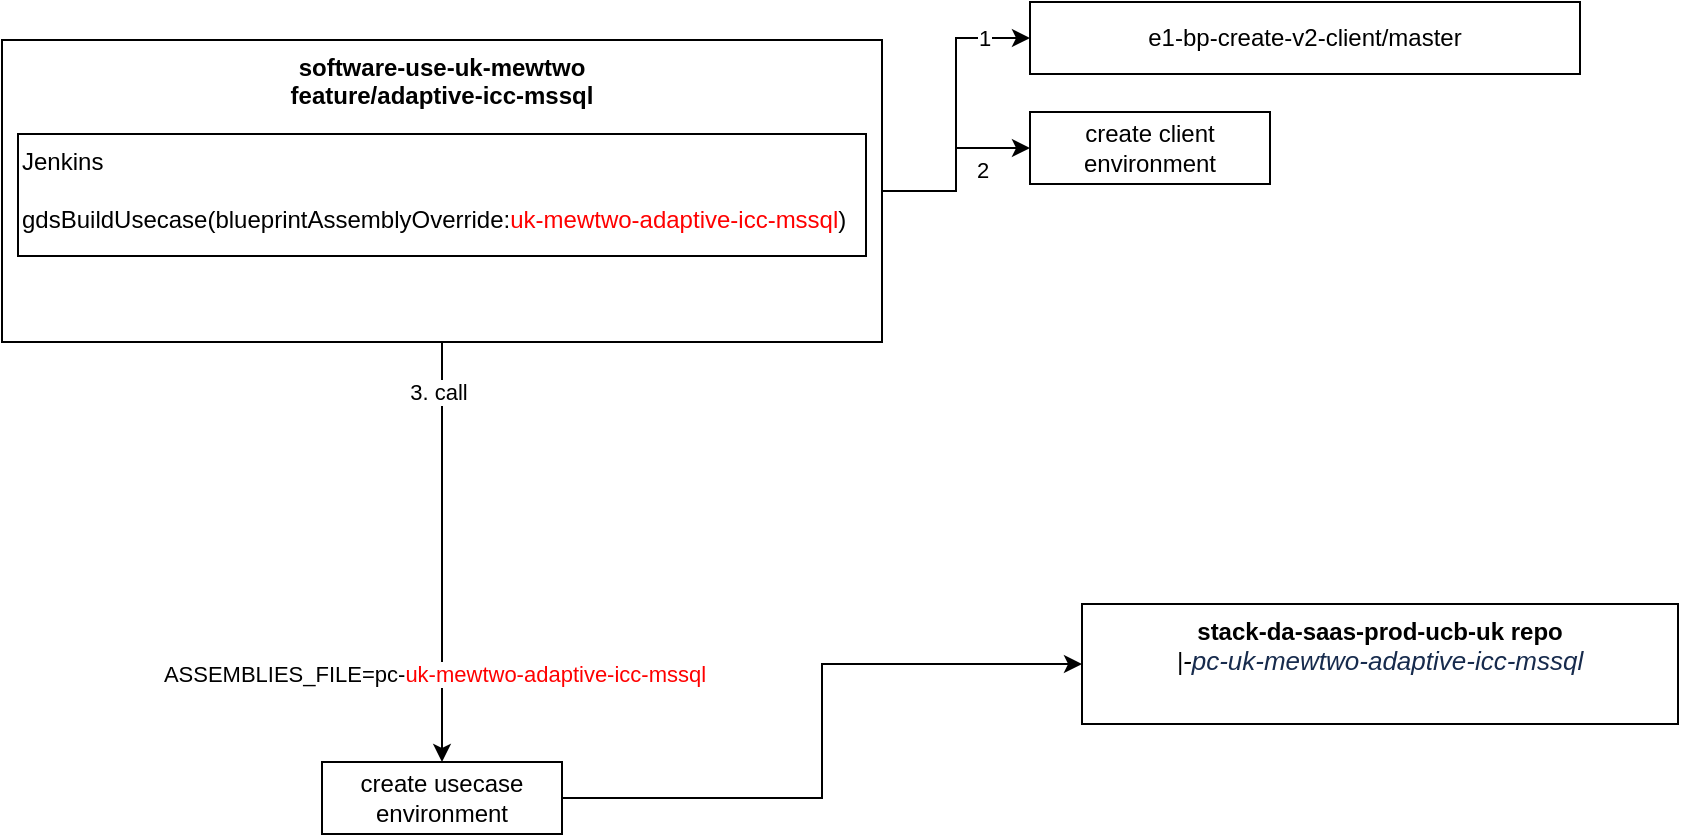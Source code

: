 <mxfile version="13.7.8" type="github">
  <diagram id="O5oqriAKqBpvd__LWGR2" name="usecase-build">
    <mxGraphModel dx="1339" dy="-298" grid="0" gridSize="10" guides="1" tooltips="1" connect="1" arrows="1" fold="1" page="1" pageScale="1" pageWidth="850" pageHeight="1100" math="0" shadow="0">
      <root>
        <mxCell id="0" />
        <mxCell id="1" parent="0" />
        <mxCell id="qG5oZKhEG7zA3qGjVQWN-8" value="1" style="edgeStyle=orthogonalEdgeStyle;rounded=0;orthogonalLoop=1;jettySize=auto;html=1;entryX=0;entryY=0.5;entryDx=0;entryDy=0;" edge="1" parent="1" source="qG5oZKhEG7zA3qGjVQWN-2" target="qG5oZKhEG7zA3qGjVQWN-5">
          <mxGeometry x="0.694" relative="1" as="geometry">
            <mxPoint as="offset" />
          </mxGeometry>
        </mxCell>
        <mxCell id="qG5oZKhEG7zA3qGjVQWN-9" value="2" style="edgeStyle=orthogonalEdgeStyle;rounded=0;orthogonalLoop=1;jettySize=auto;html=1;" edge="1" parent="1" source="qG5oZKhEG7zA3qGjVQWN-2" target="qG5oZKhEG7zA3qGjVQWN-4">
          <mxGeometry x="0.476" y="-11" relative="1" as="geometry">
            <mxPoint x="1" as="offset" />
          </mxGeometry>
        </mxCell>
        <mxCell id="qG5oZKhEG7zA3qGjVQWN-10" value="ASSEMBLIES_FILE=pc-&lt;font color=&quot;#ff0000&quot;&gt;uk-mewtwo-adaptive-icc-mssql&lt;/font&gt;" style="edgeStyle=orthogonalEdgeStyle;rounded=0;orthogonalLoop=1;jettySize=auto;html=1;entryX=0.5;entryY=0;entryDx=0;entryDy=0;" edge="1" parent="1" source="qG5oZKhEG7zA3qGjVQWN-2" target="qG5oZKhEG7zA3qGjVQWN-6">
          <mxGeometry x="0.582" y="-5" relative="1" as="geometry">
            <mxPoint x="1" as="offset" />
          </mxGeometry>
        </mxCell>
        <mxCell id="qG5oZKhEG7zA3qGjVQWN-15" value="3. call" style="edgeLabel;html=1;align=center;verticalAlign=middle;resizable=0;points=[];" vertex="1" connectable="0" parent="qG5oZKhEG7zA3qGjVQWN-10">
          <mxGeometry x="-0.762" y="-2" relative="1" as="geometry">
            <mxPoint as="offset" />
          </mxGeometry>
        </mxCell>
        <mxCell id="qG5oZKhEG7zA3qGjVQWN-2" value="software-use-uk-mewtwo&lt;br&gt;feature/adaptive-icc-mssql" style="rounded=0;whiteSpace=wrap;html=1;align=center;verticalAlign=top;fontStyle=1" vertex="1" parent="1">
          <mxGeometry x="55" y="1167" width="440" height="151" as="geometry" />
        </mxCell>
        <mxCell id="qG5oZKhEG7zA3qGjVQWN-3" value="Jenkins&lt;br&gt;&lt;br&gt;gdsBuildUsecase(blueprintAssemblyOverride:&lt;font color=&quot;#ff0000&quot;&gt;uk-mewtwo-adaptive-icc-mssql&lt;/font&gt;)&lt;br&gt;&lt;div&gt;&lt;br&gt;&lt;/div&gt;" style="rounded=0;whiteSpace=wrap;html=1;verticalAlign=top;align=left;" vertex="1" parent="1">
          <mxGeometry x="63" y="1214" width="424" height="61" as="geometry" />
        </mxCell>
        <mxCell id="qG5oZKhEG7zA3qGjVQWN-4" value="create client environment" style="rounded=0;whiteSpace=wrap;html=1;align=center;" vertex="1" parent="1">
          <mxGeometry x="569" y="1203" width="120" height="36" as="geometry" />
        </mxCell>
        <mxCell id="qG5oZKhEG7zA3qGjVQWN-5" value="e1-bp-create-v2-client/master" style="rounded=0;whiteSpace=wrap;html=1;align=center;" vertex="1" parent="1">
          <mxGeometry x="569" y="1148" width="275" height="36" as="geometry" />
        </mxCell>
        <mxCell id="qG5oZKhEG7zA3qGjVQWN-14" style="edgeStyle=orthogonalEdgeStyle;rounded=0;orthogonalLoop=1;jettySize=auto;html=1;entryX=0;entryY=0.5;entryDx=0;entryDy=0;" edge="1" parent="1" source="qG5oZKhEG7zA3qGjVQWN-6" target="qG5oZKhEG7zA3qGjVQWN-13">
          <mxGeometry relative="1" as="geometry" />
        </mxCell>
        <mxCell id="qG5oZKhEG7zA3qGjVQWN-6" value="create usecase environment" style="rounded=0;whiteSpace=wrap;html=1;align=center;" vertex="1" parent="1">
          <mxGeometry x="215" y="1528" width="120" height="36" as="geometry" />
        </mxCell>
        <mxCell id="qG5oZKhEG7zA3qGjVQWN-13" value="&lt;b&gt;stack-da-saas-prod-ucb-uk repo&lt;/b&gt;&lt;br&gt;&lt;div&gt;&lt;i&gt;|&lt;font style=&quot;font-size: 13px&quot;&gt;-&lt;span style=&quot;color: rgb(23 , 43 , 77) ; font-family: , &amp;#34;blinkmacsystemfont&amp;#34; , &amp;#34;segoe ui&amp;#34; , &amp;#34;roboto&amp;#34; , &amp;#34;oxygen&amp;#34; , &amp;#34;ubuntu&amp;#34; , &amp;#34;fira sans&amp;#34; , &amp;#34;droid sans&amp;#34; , &amp;#34;helvetica neue&amp;#34; , sans-serif ; background-color: rgb(255 , 255 , 255)&quot;&gt;pc-uk-mewtwo-adaptive-icc-mssql&lt;/span&gt;&lt;/font&gt;&lt;/i&gt;&lt;/div&gt;" style="rounded=0;whiteSpace=wrap;html=1;align=center;verticalAlign=top;" vertex="1" parent="1">
          <mxGeometry x="595" y="1449" width="298" height="60" as="geometry" />
        </mxCell>
      </root>
    </mxGraphModel>
  </diagram>
</mxfile>

